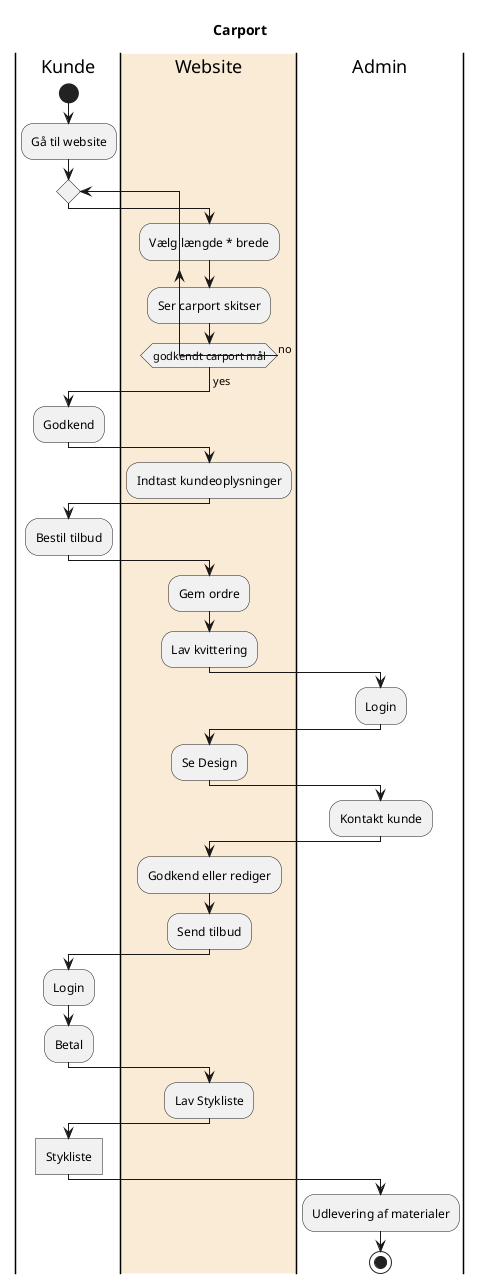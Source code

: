 @startuml
Title Carport
|Kunde|
start
:Gå til website;
repeat
|#antiqueWhite|Website|
:Vælg længde * brede;
:Ser carport skitser;
repeat while (godkendt carport mål) is (no)
->yes;
|Kunde|
:Godkend;
|Website|
:Indtast kundeoplysninger;
|Kunde|
:Bestil tilbud;
|Website|
:Gem ordre;
:Lav kvittering;
|Admin|
:Login;
|Website|
:Se Design;
|Admin|
:Kontakt kunde;
|Website|
:Godkend eller rediger;
:Send tilbud;
|Kunde|
:Login;
:Betal;
|Website|
:Lav Stykliste;
|Kunde|
:Stykliste]
|Admin|
:Udlevering af materialer;

stop
@enduml